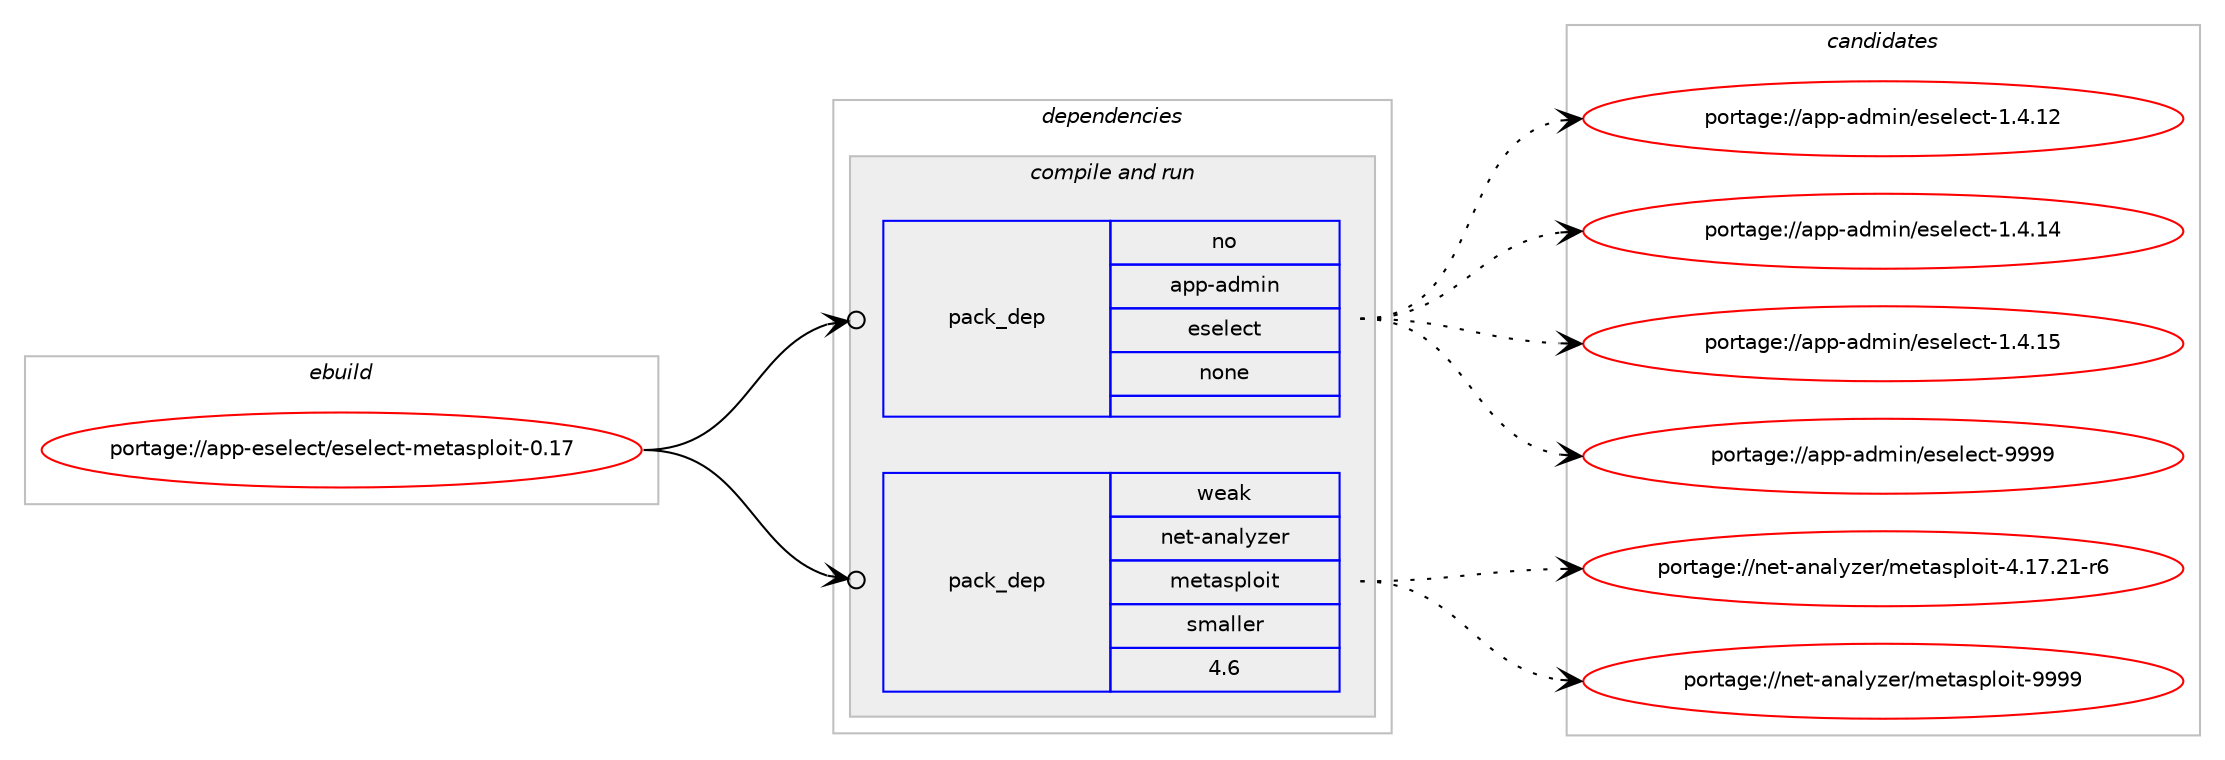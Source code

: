 digraph prolog {

# *************
# Graph options
# *************

newrank=true;
concentrate=true;
compound=true;
graph [rankdir=LR,fontname=Helvetica,fontsize=10,ranksep=1.5];#, ranksep=2.5, nodesep=0.2];
edge  [arrowhead=vee];
node  [fontname=Helvetica,fontsize=10];

# **********
# The ebuild
# **********

subgraph cluster_leftcol {
color=gray;
rank=same;
label=<<i>ebuild</i>>;
id [label="portage://app-eselect/eselect-metasploit-0.17", color=red, width=4, href="../app-eselect/eselect-metasploit-0.17.svg"];
}

# ****************
# The dependencies
# ****************

subgraph cluster_midcol {
color=gray;
label=<<i>dependencies</i>>;
subgraph cluster_compile {
fillcolor="#eeeeee";
style=filled;
label=<<i>compile</i>>;
}
subgraph cluster_compileandrun {
fillcolor="#eeeeee";
style=filled;
label=<<i>compile and run</i>>;
subgraph pack21059 {
dependency28981 [label=<<TABLE BORDER="0" CELLBORDER="1" CELLSPACING="0" CELLPADDING="4" WIDTH="220"><TR><TD ROWSPAN="6" CELLPADDING="30">pack_dep</TD></TR><TR><TD WIDTH="110">no</TD></TR><TR><TD>app-admin</TD></TR><TR><TD>eselect</TD></TR><TR><TD>none</TD></TR><TR><TD></TD></TR></TABLE>>, shape=none, color=blue];
}
id:e -> dependency28981:w [weight=20,style="solid",arrowhead="odotvee"];
subgraph pack21060 {
dependency28982 [label=<<TABLE BORDER="0" CELLBORDER="1" CELLSPACING="0" CELLPADDING="4" WIDTH="220"><TR><TD ROWSPAN="6" CELLPADDING="30">pack_dep</TD></TR><TR><TD WIDTH="110">weak</TD></TR><TR><TD>net-analyzer</TD></TR><TR><TD>metasploit</TD></TR><TR><TD>smaller</TD></TR><TR><TD>4.6</TD></TR></TABLE>>, shape=none, color=blue];
}
id:e -> dependency28982:w [weight=20,style="solid",arrowhead="odotvee"];
}
subgraph cluster_run {
fillcolor="#eeeeee";
style=filled;
label=<<i>run</i>>;
}
}

# **************
# The candidates
# **************

subgraph cluster_choices {
rank=same;
color=gray;
label=<<i>candidates</i>>;

subgraph choice21059 {
color=black;
nodesep=1;
choiceportage971121124597100109105110471011151011081019911645494652464950 [label="portage://app-admin/eselect-1.4.12", color=red, width=4,href="../app-admin/eselect-1.4.12.svg"];
choiceportage971121124597100109105110471011151011081019911645494652464952 [label="portage://app-admin/eselect-1.4.14", color=red, width=4,href="../app-admin/eselect-1.4.14.svg"];
choiceportage971121124597100109105110471011151011081019911645494652464953 [label="portage://app-admin/eselect-1.4.15", color=red, width=4,href="../app-admin/eselect-1.4.15.svg"];
choiceportage97112112459710010910511047101115101108101991164557575757 [label="portage://app-admin/eselect-9999", color=red, width=4,href="../app-admin/eselect-9999.svg"];
dependency28981:e -> choiceportage971121124597100109105110471011151011081019911645494652464950:w [style=dotted,weight="100"];
dependency28981:e -> choiceportage971121124597100109105110471011151011081019911645494652464952:w [style=dotted,weight="100"];
dependency28981:e -> choiceportage971121124597100109105110471011151011081019911645494652464953:w [style=dotted,weight="100"];
dependency28981:e -> choiceportage97112112459710010910511047101115101108101991164557575757:w [style=dotted,weight="100"];
}
subgraph choice21060 {
color=black;
nodesep=1;
choiceportage110101116459711097108121122101114471091011169711511210811110511645524649554650494511454 [label="portage://net-analyzer/metasploit-4.17.21-r6", color=red, width=4,href="../net-analyzer/metasploit-4.17.21-r6.svg"];
choiceportage11010111645971109710812112210111447109101116971151121081111051164557575757 [label="portage://net-analyzer/metasploit-9999", color=red, width=4,href="../net-analyzer/metasploit-9999.svg"];
dependency28982:e -> choiceportage110101116459711097108121122101114471091011169711511210811110511645524649554650494511454:w [style=dotted,weight="100"];
dependency28982:e -> choiceportage11010111645971109710812112210111447109101116971151121081111051164557575757:w [style=dotted,weight="100"];
}
}

}
